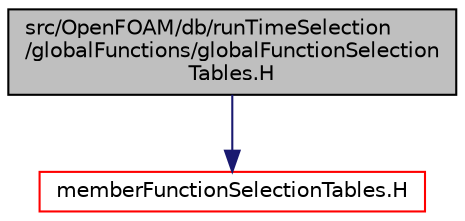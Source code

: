 digraph "src/OpenFOAM/db/runTimeSelection/globalFunctions/globalFunctionSelectionTables.H"
{
  bgcolor="transparent";
  edge [fontname="Helvetica",fontsize="10",labelfontname="Helvetica",labelfontsize="10"];
  node [fontname="Helvetica",fontsize="10",shape=record];
  Node1 [label="src/OpenFOAM/db/runTimeSelection\l/globalFunctions/globalFunctionSelection\lTables.H",height=0.2,width=0.4,color="black", fillcolor="grey75", style="filled", fontcolor="black"];
  Node1 -> Node2 [color="midnightblue",fontsize="10",style="solid",fontname="Helvetica"];
  Node2 [label="memberFunctionSelectionTables.H",height=0.2,width=0.4,color="red",URL="$a07844.html"];
}
